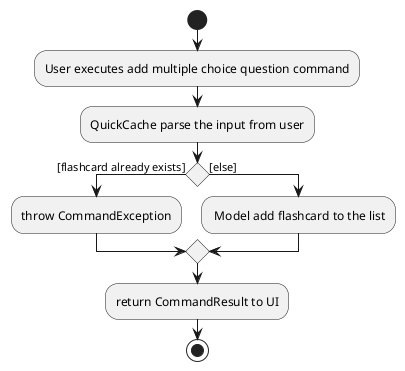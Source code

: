 @startuml
start
:User executes add multiple choice question command;
:QuickCache parse the input from user;

'Since the beta syntax does not support placing the condition outside the
'diamond we place it as the true branch instead.

if () then ([flashcard already exists])
    :throw CommandException;
else ([else])
    : Model add flashcard to the list;
endif
:return CommandResult to UI;
stop
@enduml
